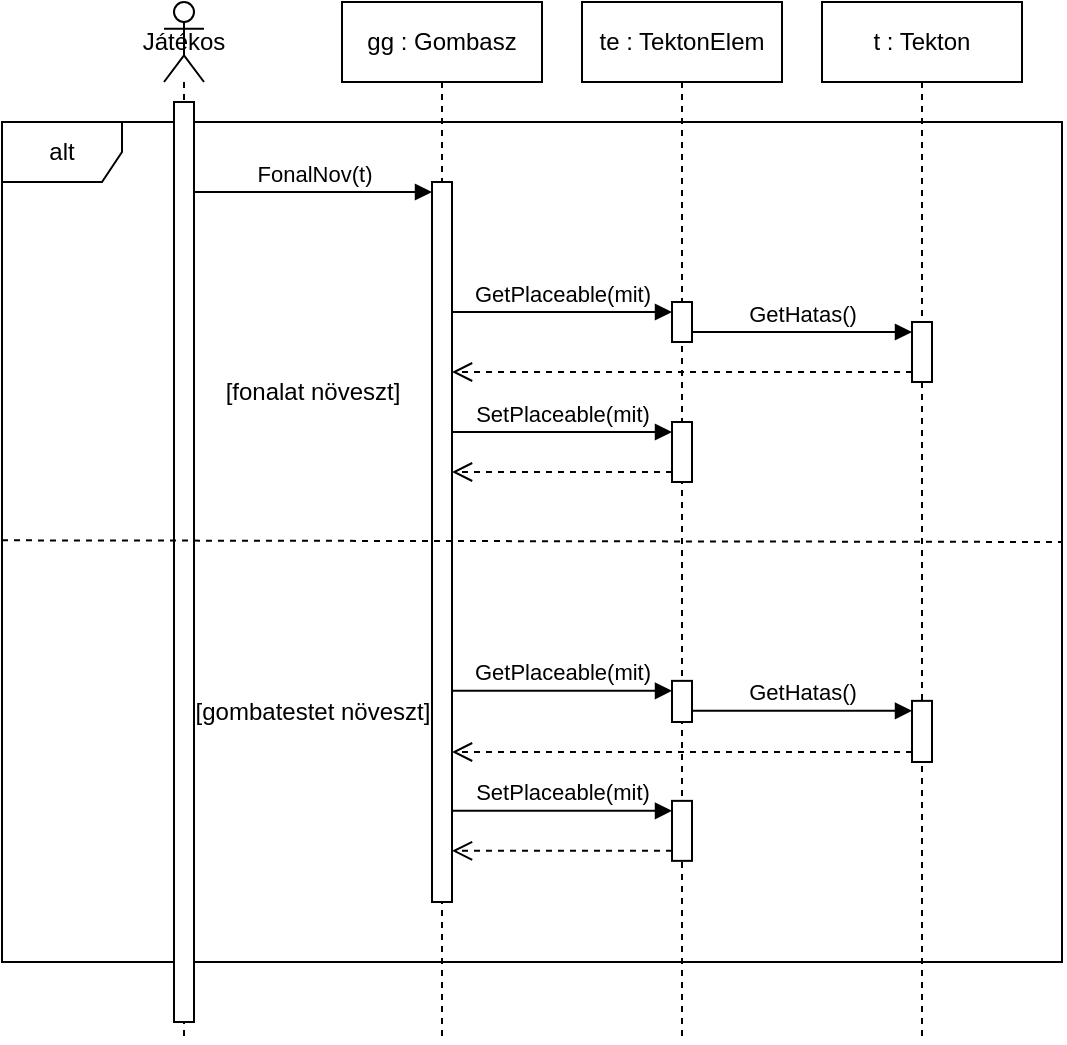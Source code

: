 <mxfile version="26.0.16">
  <diagram name="Page-1" id="jyKlAJJ9NLUasiOqqjGp">
    <mxGraphModel dx="1834" dy="820" grid="1" gridSize="10" guides="1" tooltips="1" connect="1" arrows="1" fold="1" page="0" pageScale="1" pageWidth="850" pageHeight="1100" math="0" shadow="0">
      <root>
        <mxCell id="0" />
        <mxCell id="1" parent="0" />
        <mxCell id="ibCAYDNQj_hkH_2NKTYt-11" value="gg : Gombasz" style="shape=umlLifeline;perimeter=lifelinePerimeter;whiteSpace=wrap;html=1;container=1;dropTarget=0;collapsible=0;recursiveResize=0;outlineConnect=0;portConstraint=eastwest;newEdgeStyle={&quot;curved&quot;:0,&quot;rounded&quot;:0};" parent="1" vertex="1">
          <mxGeometry x="80" y="160" width="100" height="520" as="geometry" />
        </mxCell>
        <mxCell id="ibCAYDNQj_hkH_2NKTYt-12" value="" style="html=1;points=[[0,0,0,0,5],[0,1,0,0,-5],[1,0,0,0,5],[1,1,0,0,-5]];perimeter=orthogonalPerimeter;outlineConnect=0;targetShapes=umlLifeline;portConstraint=eastwest;newEdgeStyle={&quot;curved&quot;:0,&quot;rounded&quot;:0};" parent="ibCAYDNQj_hkH_2NKTYt-11" vertex="1">
          <mxGeometry x="45" y="90" width="10" height="360" as="geometry" />
        </mxCell>
        <mxCell id="ibCAYDNQj_hkH_2NKTYt-14" value="te : TektonElem" style="shape=umlLifeline;perimeter=lifelinePerimeter;whiteSpace=wrap;html=1;container=1;dropTarget=0;collapsible=0;recursiveResize=0;outlineConnect=0;portConstraint=eastwest;newEdgeStyle={&quot;curved&quot;:0,&quot;rounded&quot;:0};" parent="1" vertex="1">
          <mxGeometry x="200" y="160" width="100" height="520" as="geometry" />
        </mxCell>
        <mxCell id="ibCAYDNQj_hkH_2NKTYt-27" value="" style="html=1;points=[[0,0,0,0,5],[0,1,0,0,-5],[1,0,0,0,5],[1,1,0,0,-5]];perimeter=orthogonalPerimeter;outlineConnect=0;targetShapes=umlLifeline;portConstraint=eastwest;newEdgeStyle={&quot;curved&quot;:0,&quot;rounded&quot;:0};" parent="ibCAYDNQj_hkH_2NKTYt-14" vertex="1">
          <mxGeometry x="45" y="150" width="10" height="20" as="geometry" />
        </mxCell>
        <mxCell id="EnPGFRxMJNnfapPllMnS-64" value="" style="html=1;points=[[0,0,0,0,5],[0,1,0,0,-5],[1,0,0,0,5],[1,1,0,0,-5]];perimeter=orthogonalPerimeter;outlineConnect=0;targetShapes=umlLifeline;portConstraint=eastwest;newEdgeStyle={&quot;curved&quot;:0,&quot;rounded&quot;:0};" parent="ibCAYDNQj_hkH_2NKTYt-14" vertex="1">
          <mxGeometry x="45" y="399.43" width="10" height="30" as="geometry" />
        </mxCell>
        <mxCell id="ibCAYDNQj_hkH_2NKTYt-28" value="GetPlaceable(mit)" style="html=1;verticalAlign=bottom;endArrow=block;curved=0;rounded=0;entryX=0;entryY=0;entryDx=0;entryDy=5;entryPerimeter=0;" parent="1" source="ibCAYDNQj_hkH_2NKTYt-12" target="ibCAYDNQj_hkH_2NKTYt-27" edge="1">
          <mxGeometry relative="1" as="geometry">
            <mxPoint x="140" y="310" as="sourcePoint" />
            <mxPoint x="325" y="310" as="targetPoint" />
          </mxGeometry>
        </mxCell>
        <mxCell id="ibCAYDNQj_hkH_2NKTYt-33" value="t : Tekton" style="shape=umlLifeline;perimeter=lifelinePerimeter;whiteSpace=wrap;html=1;container=1;dropTarget=0;collapsible=0;recursiveResize=0;outlineConnect=0;portConstraint=eastwest;newEdgeStyle={&quot;curved&quot;:0,&quot;rounded&quot;:0};" parent="1" vertex="1">
          <mxGeometry x="320" y="160" width="100" height="520" as="geometry" />
        </mxCell>
        <mxCell id="EnPGFRxMJNnfapPllMnS-70" value="" style="html=1;points=[[0,0,0,0,5],[0,1,0,0,-5],[1,0,0,0,5],[1,1,0,0,-5]];perimeter=orthogonalPerimeter;outlineConnect=0;targetShapes=umlLifeline;portConstraint=eastwest;newEdgeStyle={&quot;curved&quot;:0,&quot;rounded&quot;:0};" parent="ibCAYDNQj_hkH_2NKTYt-33" vertex="1">
          <mxGeometry x="-75" y="339.43" width="10" height="20.57" as="geometry" />
        </mxCell>
        <mxCell id="EnPGFRxMJNnfapPllMnS-71" value="GetHatas()" style="html=1;verticalAlign=bottom;endArrow=block;curved=0;rounded=0;entryX=0;entryY=0;entryDx=0;entryDy=5;entryPerimeter=0;" parent="ibCAYDNQj_hkH_2NKTYt-33" source="EnPGFRxMJNnfapPllMnS-70" target="EnPGFRxMJNnfapPllMnS-72" edge="1">
          <mxGeometry relative="1" as="geometry">
            <mxPoint x="-25" y="344.43" as="sourcePoint" />
          </mxGeometry>
        </mxCell>
        <mxCell id="EnPGFRxMJNnfapPllMnS-72" value="" style="html=1;points=[[0,0,0,0,5],[0,1,0,0,-5],[1,0,0,0,5],[1,1,0,0,-5]];perimeter=orthogonalPerimeter;outlineConnect=0;targetShapes=umlLifeline;portConstraint=eastwest;newEdgeStyle={&quot;curved&quot;:0,&quot;rounded&quot;:0};" parent="ibCAYDNQj_hkH_2NKTYt-33" vertex="1">
          <mxGeometry x="45" y="349.43" width="10" height="30.57" as="geometry" />
        </mxCell>
        <mxCell id="EnPGFRxMJNnfapPllMnS-1" value="alt" style="shape=umlFrame;whiteSpace=wrap;html=1;pointerEvents=0;" parent="1" vertex="1">
          <mxGeometry x="-90" y="220" width="530" height="420" as="geometry" />
        </mxCell>
        <mxCell id="EnPGFRxMJNnfapPllMnS-2" value="[fonalat növeszt]" style="text;html=1;align=center;verticalAlign=middle;resizable=0;points=[];autosize=1;strokeColor=none;fillColor=none;" parent="1" vertex="1">
          <mxGeometry x="10" y="340" width="110" height="30" as="geometry" />
        </mxCell>
        <mxCell id="EnPGFRxMJNnfapPllMnS-4" value="" style="html=1;points=[[0,0,0,0,5],[0,1,0,0,-5],[1,0,0,0,5],[1,1,0,0,-5]];perimeter=orthogonalPerimeter;outlineConnect=0;targetShapes=umlLifeline;portConstraint=eastwest;newEdgeStyle={&quot;curved&quot;:0,&quot;rounded&quot;:0};" parent="1" vertex="1">
          <mxGeometry x="365" y="320" width="10" height="30" as="geometry" />
        </mxCell>
        <mxCell id="EnPGFRxMJNnfapPllMnS-5" value="GetHatas()" style="html=1;verticalAlign=bottom;endArrow=block;curved=0;rounded=0;entryX=0;entryY=0;entryDx=0;entryDy=5;entryPerimeter=0;" parent="1" source="ibCAYDNQj_hkH_2NKTYt-27" target="EnPGFRxMJNnfapPllMnS-4" edge="1">
          <mxGeometry relative="1" as="geometry">
            <mxPoint x="295" y="315" as="sourcePoint" />
          </mxGeometry>
        </mxCell>
        <mxCell id="EnPGFRxMJNnfapPllMnS-6" value="" style="html=1;verticalAlign=bottom;endArrow=open;dashed=1;endSize=8;curved=0;rounded=0;exitX=0;exitY=1;exitDx=0;exitDy=-5;exitPerimeter=0;" parent="1" source="EnPGFRxMJNnfapPllMnS-4" target="ibCAYDNQj_hkH_2NKTYt-12" edge="1">
          <mxGeometry relative="1" as="geometry">
            <mxPoint x="140" y="340" as="targetPoint" />
            <mxPoint x="362.5" y="340" as="sourcePoint" />
          </mxGeometry>
        </mxCell>
        <mxCell id="EnPGFRxMJNnfapPllMnS-16" value="SetPlaceable(mit)" style="html=1;verticalAlign=bottom;endArrow=block;curved=0;rounded=0;entryX=0;entryY=0;entryDx=0;entryDy=5;entryPerimeter=0;" parent="1" source="ibCAYDNQj_hkH_2NKTYt-12" target="EnPGFRxMJNnfapPllMnS-18" edge="1">
          <mxGeometry width="80" relative="1" as="geometry">
            <mxPoint x="140" y="370" as="sourcePoint" />
            <mxPoint x="245" y="370" as="targetPoint" />
          </mxGeometry>
        </mxCell>
        <mxCell id="EnPGFRxMJNnfapPllMnS-18" value="" style="html=1;points=[[0,0,0,0,5],[0,1,0,0,-5],[1,0,0,0,5],[1,1,0,0,-5]];perimeter=orthogonalPerimeter;outlineConnect=0;targetShapes=umlLifeline;portConstraint=eastwest;newEdgeStyle={&quot;curved&quot;:0,&quot;rounded&quot;:0};" parent="1" vertex="1">
          <mxGeometry x="245" y="370" width="10" height="30" as="geometry" />
        </mxCell>
        <mxCell id="EnPGFRxMJNnfapPllMnS-20" value="" style="html=1;verticalAlign=bottom;endArrow=open;dashed=1;endSize=8;curved=0;rounded=0;exitX=0;exitY=1;exitDx=0;exitDy=-5;exitPerimeter=0;" parent="1" source="EnPGFRxMJNnfapPllMnS-18" target="ibCAYDNQj_hkH_2NKTYt-12" edge="1">
          <mxGeometry relative="1" as="geometry">
            <mxPoint x="245" y="400" as="sourcePoint" />
            <mxPoint x="140" y="400" as="targetPoint" />
          </mxGeometry>
        </mxCell>
        <mxCell id="EnPGFRxMJNnfapPllMnS-74" value="" style="html=1;verticalAlign=bottom;endArrow=open;dashed=1;endSize=8;rounded=0;exitX=0;exitY=1;exitDx=0;exitDy=-5;exitPerimeter=0;" parent="1" source="EnPGFRxMJNnfapPllMnS-72" target="ibCAYDNQj_hkH_2NKTYt-12" edge="1">
          <mxGeometry relative="1" as="geometry">
            <mxPoint x="140" y="530" as="targetPoint" />
            <mxPoint x="365" y="534.19" as="sourcePoint" />
          </mxGeometry>
        </mxCell>
        <mxCell id="EnPGFRxMJNnfapPllMnS-76" value="[gombatestet növeszt]" style="text;html=1;align=center;verticalAlign=middle;resizable=0;points=[];autosize=1;strokeColor=none;fillColor=none;" parent="1" vertex="1">
          <mxGeometry x="-5" y="500" width="140" height="30" as="geometry" />
        </mxCell>
        <mxCell id="bTekbIeyAkiH0Mu_NAsA-1" value="Játékos" style="shape=umlLifeline;perimeter=lifelinePerimeter;whiteSpace=wrap;html=1;container=1;dropTarget=0;collapsible=0;recursiveResize=0;outlineConnect=0;portConstraint=eastwest;newEdgeStyle={&quot;curved&quot;:0,&quot;rounded&quot;:0};participant=umlActor;" parent="1" vertex="1">
          <mxGeometry x="-9" y="160" width="20" height="520" as="geometry" />
        </mxCell>
        <mxCell id="bTekbIeyAkiH0Mu_NAsA-3" value="" style="html=1;points=[[0,0,0,0,5],[0,1,0,0,-5],[1,0,0,0,5],[1,1,0,0,-5]];perimeter=orthogonalPerimeter;outlineConnect=0;targetShapes=umlLifeline;portConstraint=eastwest;newEdgeStyle={&quot;curved&quot;:0,&quot;rounded&quot;:0};" parent="bTekbIeyAkiH0Mu_NAsA-1" vertex="1">
          <mxGeometry x="5" y="50" width="10" height="460" as="geometry" />
        </mxCell>
        <mxCell id="bTekbIeyAkiH0Mu_NAsA-4" value="FonalNov(t)" style="html=1;verticalAlign=bottom;endArrow=block;curved=0;rounded=0;entryX=0;entryY=0;entryDx=0;entryDy=5;entryPerimeter=0;" parent="1" source="bTekbIeyAkiH0Mu_NAsA-3" target="ibCAYDNQj_hkH_2NKTYt-12" edge="1">
          <mxGeometry width="80" relative="1" as="geometry">
            <mxPoint x="40" y="290" as="sourcePoint" />
            <mxPoint x="120" y="290" as="targetPoint" />
          </mxGeometry>
        </mxCell>
        <mxCell id="EnPGFRxMJNnfapPllMnS-75" value="" style="endArrow=none;dashed=1;html=1;rounded=0;exitX=0;exitY=0.498;exitDx=0;exitDy=0;exitPerimeter=0;entryX=1.001;entryY=0.525;entryDx=0;entryDy=0;entryPerimeter=0;" parent="1" source="EnPGFRxMJNnfapPllMnS-1" edge="1">
          <mxGeometry width="50" height="50" relative="1" as="geometry">
            <mxPoint x="-3.52" y="430" as="sourcePoint" />
            <mxPoint x="440.0" y="430" as="targetPoint" />
          </mxGeometry>
        </mxCell>
        <mxCell id="EnPGFRxMJNnfapPllMnS-73" value="GetPlaceable(mit)" style="html=1;verticalAlign=bottom;endArrow=block;curved=0;rounded=0;entryX=0;entryY=0;entryDx=0;entryDy=5;entryPerimeter=0;" parent="1" source="ibCAYDNQj_hkH_2NKTYt-12" target="EnPGFRxMJNnfapPllMnS-70" edge="1">
          <mxGeometry relative="1" as="geometry">
            <mxPoint x="140" y="499.43" as="sourcePoint" />
            <mxPoint x="325" y="499.43" as="targetPoint" />
          </mxGeometry>
        </mxCell>
        <mxCell id="EnPGFRxMJNnfapPllMnS-62" value="SetPlaceable(mit)" style="html=1;verticalAlign=bottom;endArrow=block;curved=0;rounded=0;entryX=0;entryY=0;entryDx=0;entryDy=5;entryPerimeter=0;" parent="1" source="ibCAYDNQj_hkH_2NKTYt-12" target="EnPGFRxMJNnfapPllMnS-64" edge="1">
          <mxGeometry width="80" relative="1" as="geometry">
            <mxPoint x="140" y="559.43" as="sourcePoint" />
            <mxPoint x="245" y="559.43" as="targetPoint" />
          </mxGeometry>
        </mxCell>
        <mxCell id="EnPGFRxMJNnfapPllMnS-63" value="" style="html=1;verticalAlign=bottom;endArrow=open;dashed=1;endSize=8;curved=0;rounded=0;exitX=0;exitY=1;exitDx=0;exitDy=-5;exitPerimeter=0;" parent="1" source="EnPGFRxMJNnfapPllMnS-64" target="ibCAYDNQj_hkH_2NKTYt-12" edge="1">
          <mxGeometry relative="1" as="geometry">
            <mxPoint x="245" y="589.43" as="sourcePoint" />
            <mxPoint x="140" y="589.43" as="targetPoint" />
          </mxGeometry>
        </mxCell>
      </root>
    </mxGraphModel>
  </diagram>
</mxfile>
